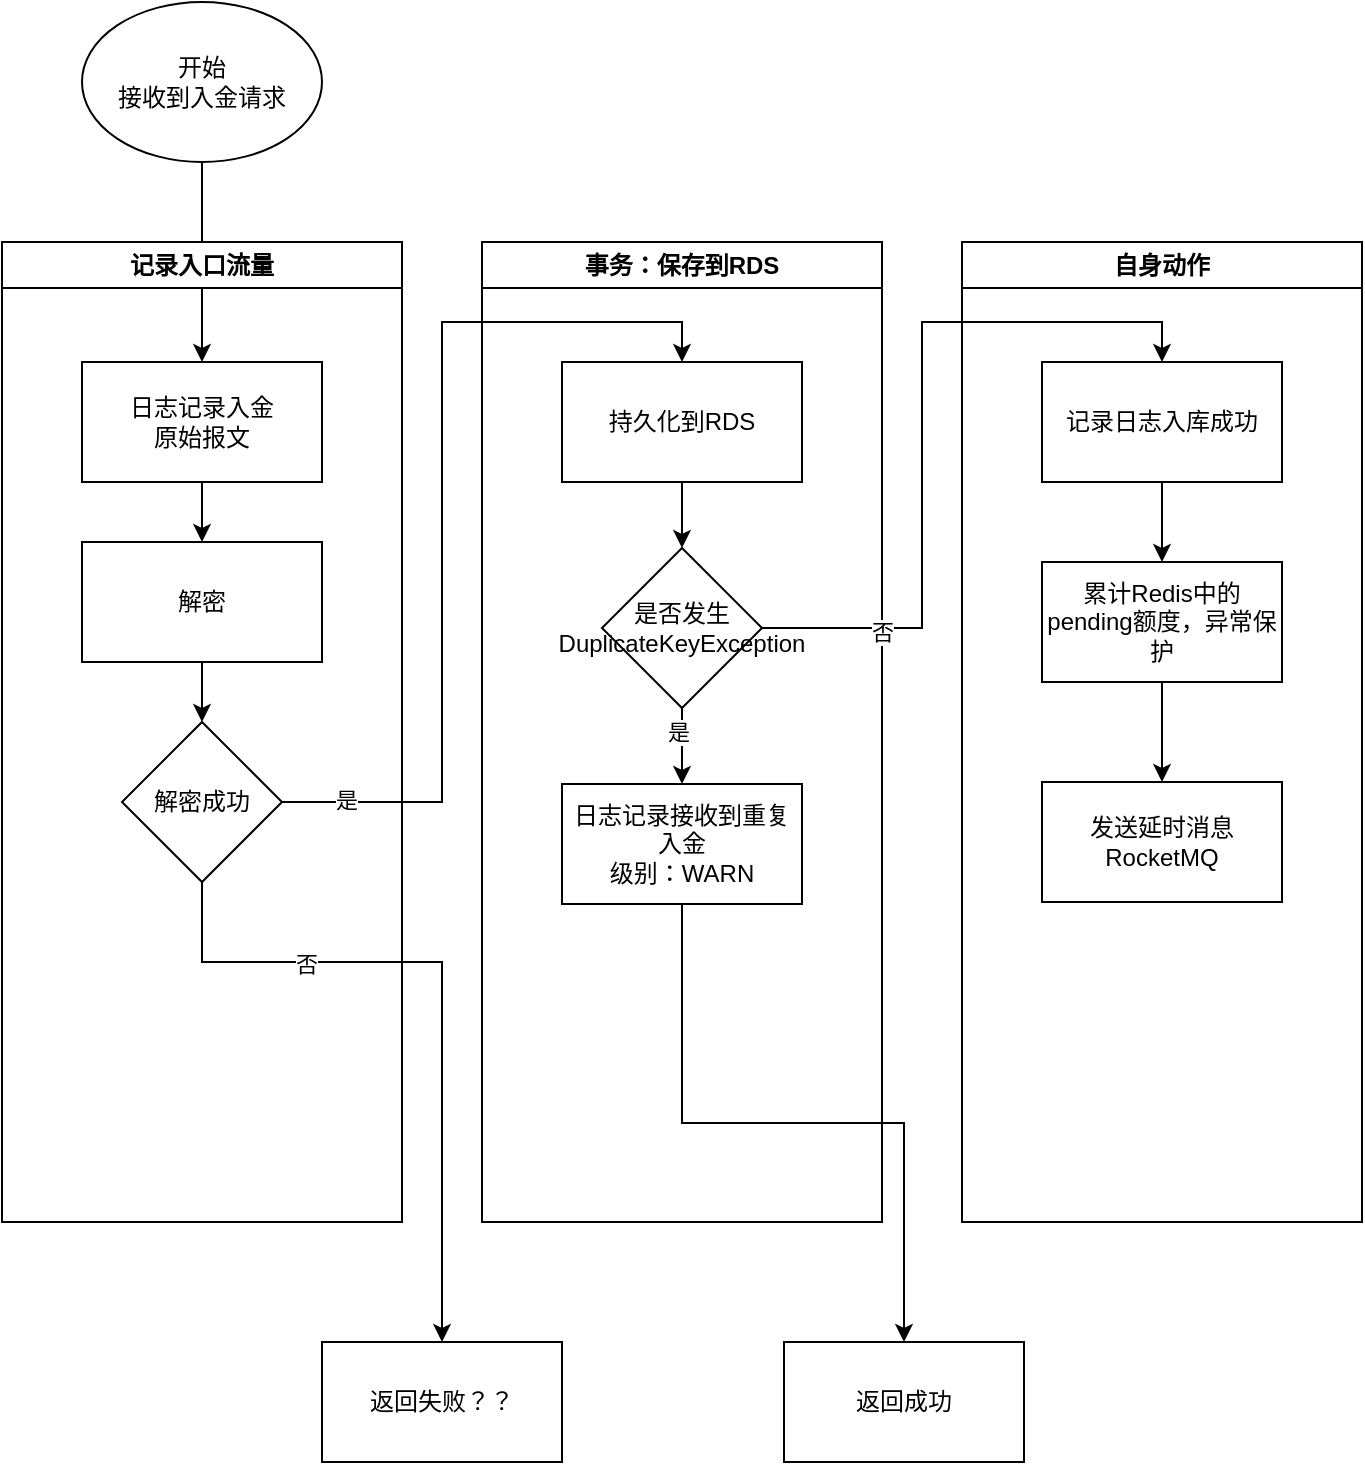 <mxfile version="20.8.23" type="github">
  <diagram name="第 1 页" id="DVFmI6osQzUwB4YthNxx">
    <mxGraphModel dx="816" dy="523" grid="1" gridSize="10" guides="1" tooltips="1" connect="1" arrows="1" fold="1" page="1" pageScale="1" pageWidth="827" pageHeight="1169" math="0" shadow="0">
      <root>
        <mxCell id="0" />
        <mxCell id="1" parent="0" />
        <mxCell id="RubAwYdfnnHtyNUK6HA--15" style="edgeStyle=orthogonalEdgeStyle;rounded=0;orthogonalLoop=1;jettySize=auto;html=1;entryX=0.5;entryY=0;entryDx=0;entryDy=0;" edge="1" parent="1" source="RubAwYdfnnHtyNUK6HA--2" target="RubAwYdfnnHtyNUK6HA--10">
          <mxGeometry relative="1" as="geometry" />
        </mxCell>
        <mxCell id="RubAwYdfnnHtyNUK6HA--2" value="开始&lt;br&gt;接收到入金请求" style="ellipse;whiteSpace=wrap;html=1;" vertex="1" parent="1">
          <mxGeometry x="50" y="40" width="120" height="80" as="geometry" />
        </mxCell>
        <mxCell id="RubAwYdfnnHtyNUK6HA--3" value="事务：保存到RDS" style="swimlane;whiteSpace=wrap;html=1;" vertex="1" parent="1">
          <mxGeometry x="250" y="160" width="200" height="490" as="geometry" />
        </mxCell>
        <mxCell id="RubAwYdfnnHtyNUK6HA--32" style="edgeStyle=orthogonalEdgeStyle;rounded=0;orthogonalLoop=1;jettySize=auto;html=1;entryX=0.5;entryY=0;entryDx=0;entryDy=0;" edge="1" parent="RubAwYdfnnHtyNUK6HA--3" source="RubAwYdfnnHtyNUK6HA--23" target="RubAwYdfnnHtyNUK6HA--31">
          <mxGeometry relative="1" as="geometry" />
        </mxCell>
        <mxCell id="RubAwYdfnnHtyNUK6HA--34" value="是" style="edgeLabel;html=1;align=center;verticalAlign=middle;resizable=0;points=[];" vertex="1" connectable="0" parent="RubAwYdfnnHtyNUK6HA--32">
          <mxGeometry x="-0.423" y="-2" relative="1" as="geometry">
            <mxPoint as="offset" />
          </mxGeometry>
        </mxCell>
        <mxCell id="RubAwYdfnnHtyNUK6HA--23" value="是否发生DuplicateKeyException" style="rhombus;whiteSpace=wrap;html=1;" vertex="1" parent="RubAwYdfnnHtyNUK6HA--3">
          <mxGeometry x="60" y="153" width="80" height="80" as="geometry" />
        </mxCell>
        <mxCell id="RubAwYdfnnHtyNUK6HA--28" style="edgeStyle=orthogonalEdgeStyle;rounded=0;orthogonalLoop=1;jettySize=auto;html=1;entryX=0.5;entryY=0;entryDx=0;entryDy=0;" edge="1" parent="RubAwYdfnnHtyNUK6HA--3" source="RubAwYdfnnHtyNUK6HA--25" target="RubAwYdfnnHtyNUK6HA--23">
          <mxGeometry relative="1" as="geometry" />
        </mxCell>
        <mxCell id="RubAwYdfnnHtyNUK6HA--25" value="持久化到RDS" style="rounded=0;whiteSpace=wrap;html=1;" vertex="1" parent="RubAwYdfnnHtyNUK6HA--3">
          <mxGeometry x="40" y="60" width="120" height="60" as="geometry" />
        </mxCell>
        <mxCell id="RubAwYdfnnHtyNUK6HA--31" value="日志记录接收到重复入金&lt;br&gt;级别：WARN" style="rounded=0;whiteSpace=wrap;html=1;" vertex="1" parent="RubAwYdfnnHtyNUK6HA--3">
          <mxGeometry x="40" y="271" width="120" height="60" as="geometry" />
        </mxCell>
        <mxCell id="RubAwYdfnnHtyNUK6HA--6" value="自身动作" style="swimlane;whiteSpace=wrap;html=1;" vertex="1" parent="1">
          <mxGeometry x="490" y="160" width="200" height="490" as="geometry" />
        </mxCell>
        <mxCell id="RubAwYdfnnHtyNUK6HA--35" style="edgeStyle=orthogonalEdgeStyle;rounded=0;orthogonalLoop=1;jettySize=auto;html=1;entryX=0.5;entryY=0;entryDx=0;entryDy=0;" edge="1" parent="RubAwYdfnnHtyNUK6HA--6" source="RubAwYdfnnHtyNUK6HA--5" target="RubAwYdfnnHtyNUK6HA--7">
          <mxGeometry relative="1" as="geometry" />
        </mxCell>
        <mxCell id="RubAwYdfnnHtyNUK6HA--5" value="记录日志入库成功" style="rounded=0;whiteSpace=wrap;html=1;" vertex="1" parent="RubAwYdfnnHtyNUK6HA--6">
          <mxGeometry x="40" y="60" width="120" height="60" as="geometry" />
        </mxCell>
        <mxCell id="RubAwYdfnnHtyNUK6HA--36" style="edgeStyle=orthogonalEdgeStyle;rounded=0;orthogonalLoop=1;jettySize=auto;html=1;entryX=0.5;entryY=0;entryDx=0;entryDy=0;" edge="1" parent="RubAwYdfnnHtyNUK6HA--6" source="RubAwYdfnnHtyNUK6HA--7" target="RubAwYdfnnHtyNUK6HA--8">
          <mxGeometry relative="1" as="geometry" />
        </mxCell>
        <mxCell id="RubAwYdfnnHtyNUK6HA--7" value="累计Redis中的pending额度，异常保护" style="rounded=0;whiteSpace=wrap;html=1;" vertex="1" parent="RubAwYdfnnHtyNUK6HA--6">
          <mxGeometry x="40" y="160" width="120" height="60" as="geometry" />
        </mxCell>
        <mxCell id="RubAwYdfnnHtyNUK6HA--8" value="发送延时消息&lt;br&gt;RocketMQ" style="rounded=0;whiteSpace=wrap;html=1;" vertex="1" parent="RubAwYdfnnHtyNUK6HA--6">
          <mxGeometry x="40" y="270" width="120" height="60" as="geometry" />
        </mxCell>
        <mxCell id="RubAwYdfnnHtyNUK6HA--9" value="记录入口流量" style="swimlane;whiteSpace=wrap;html=1;" vertex="1" parent="1">
          <mxGeometry x="10" y="160" width="200" height="490" as="geometry" />
        </mxCell>
        <mxCell id="RubAwYdfnnHtyNUK6HA--16" style="edgeStyle=orthogonalEdgeStyle;rounded=0;orthogonalLoop=1;jettySize=auto;html=1;entryX=0.5;entryY=0;entryDx=0;entryDy=0;" edge="1" parent="RubAwYdfnnHtyNUK6HA--9" source="RubAwYdfnnHtyNUK6HA--10" target="RubAwYdfnnHtyNUK6HA--11">
          <mxGeometry relative="1" as="geometry" />
        </mxCell>
        <mxCell id="RubAwYdfnnHtyNUK6HA--10" value="日志记录入金&lt;br&gt;原始报文" style="rounded=0;whiteSpace=wrap;html=1;" vertex="1" parent="RubAwYdfnnHtyNUK6HA--9">
          <mxGeometry x="40" y="60" width="120" height="60" as="geometry" />
        </mxCell>
        <mxCell id="RubAwYdfnnHtyNUK6HA--17" style="edgeStyle=orthogonalEdgeStyle;rounded=0;orthogonalLoop=1;jettySize=auto;html=1;" edge="1" parent="RubAwYdfnnHtyNUK6HA--9" source="RubAwYdfnnHtyNUK6HA--11" target="RubAwYdfnnHtyNUK6HA--12">
          <mxGeometry relative="1" as="geometry" />
        </mxCell>
        <mxCell id="RubAwYdfnnHtyNUK6HA--11" value="解密" style="rounded=0;whiteSpace=wrap;html=1;" vertex="1" parent="RubAwYdfnnHtyNUK6HA--9">
          <mxGeometry x="40" y="150" width="120" height="60" as="geometry" />
        </mxCell>
        <mxCell id="RubAwYdfnnHtyNUK6HA--12" value="解密成功" style="rhombus;whiteSpace=wrap;html=1;" vertex="1" parent="RubAwYdfnnHtyNUK6HA--9">
          <mxGeometry x="60" y="240" width="80" height="80" as="geometry" />
        </mxCell>
        <mxCell id="RubAwYdfnnHtyNUK6HA--13" value="返回失败？？" style="rounded=0;whiteSpace=wrap;html=1;" vertex="1" parent="1">
          <mxGeometry x="170" y="710" width="120" height="60" as="geometry" />
        </mxCell>
        <mxCell id="RubAwYdfnnHtyNUK6HA--14" value="返回成功" style="rounded=0;whiteSpace=wrap;html=1;" vertex="1" parent="1">
          <mxGeometry x="401" y="710" width="120" height="60" as="geometry" />
        </mxCell>
        <mxCell id="RubAwYdfnnHtyNUK6HA--18" style="edgeStyle=orthogonalEdgeStyle;rounded=0;orthogonalLoop=1;jettySize=auto;html=1;entryX=0.5;entryY=0;entryDx=0;entryDy=0;" edge="1" parent="1" source="RubAwYdfnnHtyNUK6HA--12" target="RubAwYdfnnHtyNUK6HA--25">
          <mxGeometry relative="1" as="geometry">
            <mxPoint x="350" y="220.0" as="targetPoint" />
            <Array as="points">
              <mxPoint x="230" y="440" />
              <mxPoint x="230" y="200" />
              <mxPoint x="350" y="200" />
            </Array>
          </mxGeometry>
        </mxCell>
        <mxCell id="RubAwYdfnnHtyNUK6HA--19" value="是" style="edgeLabel;html=1;align=center;verticalAlign=middle;resizable=0;points=[];" vertex="1" connectable="0" parent="RubAwYdfnnHtyNUK6HA--18">
          <mxGeometry x="-0.863" y="1" relative="1" as="geometry">
            <mxPoint as="offset" />
          </mxGeometry>
        </mxCell>
        <mxCell id="RubAwYdfnnHtyNUK6HA--20" style="edgeStyle=orthogonalEdgeStyle;rounded=0;orthogonalLoop=1;jettySize=auto;html=1;entryX=0.5;entryY=0;entryDx=0;entryDy=0;exitX=0.5;exitY=1;exitDx=0;exitDy=0;" edge="1" parent="1" source="RubAwYdfnnHtyNUK6HA--12" target="RubAwYdfnnHtyNUK6HA--13">
          <mxGeometry relative="1" as="geometry">
            <Array as="points">
              <mxPoint x="110" y="520" />
              <mxPoint x="230" y="520" />
            </Array>
          </mxGeometry>
        </mxCell>
        <mxCell id="RubAwYdfnnHtyNUK6HA--21" value="否" style="edgeLabel;html=1;align=center;verticalAlign=middle;resizable=0;points=[];" vertex="1" connectable="0" parent="RubAwYdfnnHtyNUK6HA--20">
          <mxGeometry x="-0.474" y="-1" relative="1" as="geometry">
            <mxPoint as="offset" />
          </mxGeometry>
        </mxCell>
        <mxCell id="RubAwYdfnnHtyNUK6HA--29" style="edgeStyle=orthogonalEdgeStyle;rounded=0;orthogonalLoop=1;jettySize=auto;html=1;entryX=0.5;entryY=0;entryDx=0;entryDy=0;" edge="1" parent="1" source="RubAwYdfnnHtyNUK6HA--23" target="RubAwYdfnnHtyNUK6HA--5">
          <mxGeometry relative="1" as="geometry">
            <Array as="points">
              <mxPoint x="470" y="353" />
              <mxPoint x="470" y="200" />
              <mxPoint x="590" y="200" />
            </Array>
          </mxGeometry>
        </mxCell>
        <mxCell id="RubAwYdfnnHtyNUK6HA--30" value="否" style="edgeLabel;html=1;align=center;verticalAlign=middle;resizable=0;points=[];" vertex="1" connectable="0" parent="RubAwYdfnnHtyNUK6HA--29">
          <mxGeometry x="-0.679" y="-2" relative="1" as="geometry">
            <mxPoint as="offset" />
          </mxGeometry>
        </mxCell>
        <mxCell id="RubAwYdfnnHtyNUK6HA--33" style="edgeStyle=orthogonalEdgeStyle;rounded=0;orthogonalLoop=1;jettySize=auto;html=1;entryX=0.5;entryY=0;entryDx=0;entryDy=0;" edge="1" parent="1" source="RubAwYdfnnHtyNUK6HA--31" target="RubAwYdfnnHtyNUK6HA--14">
          <mxGeometry relative="1" as="geometry" />
        </mxCell>
      </root>
    </mxGraphModel>
  </diagram>
</mxfile>
